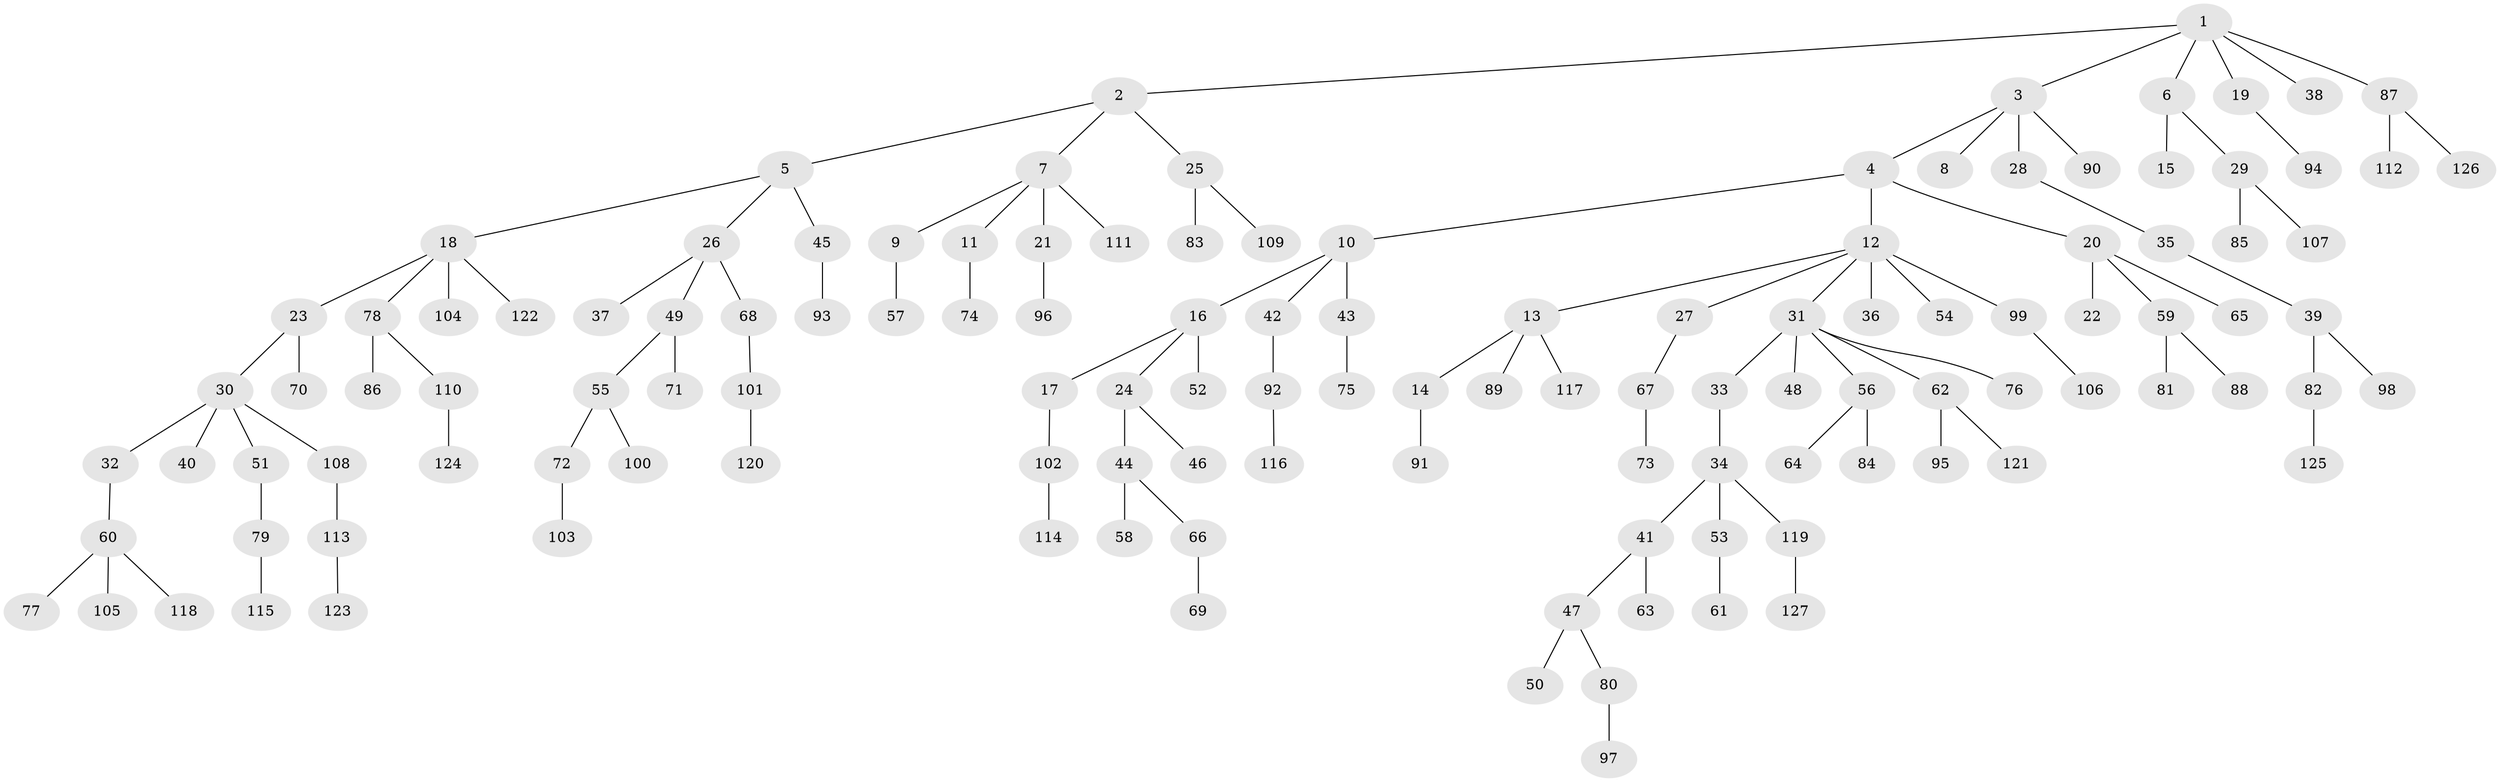 // coarse degree distribution, {4: 0.11235955056179775, 5: 0.033707865168539325, 3: 0.10112359550561797, 1: 0.4943820224719101, 2: 0.24719101123595505, 6: 0.011235955056179775}
// Generated by graph-tools (version 1.1) at 2025/37/03/04/25 23:37:29]
// undirected, 127 vertices, 126 edges
graph export_dot {
  node [color=gray90,style=filled];
  1;
  2;
  3;
  4;
  5;
  6;
  7;
  8;
  9;
  10;
  11;
  12;
  13;
  14;
  15;
  16;
  17;
  18;
  19;
  20;
  21;
  22;
  23;
  24;
  25;
  26;
  27;
  28;
  29;
  30;
  31;
  32;
  33;
  34;
  35;
  36;
  37;
  38;
  39;
  40;
  41;
  42;
  43;
  44;
  45;
  46;
  47;
  48;
  49;
  50;
  51;
  52;
  53;
  54;
  55;
  56;
  57;
  58;
  59;
  60;
  61;
  62;
  63;
  64;
  65;
  66;
  67;
  68;
  69;
  70;
  71;
  72;
  73;
  74;
  75;
  76;
  77;
  78;
  79;
  80;
  81;
  82;
  83;
  84;
  85;
  86;
  87;
  88;
  89;
  90;
  91;
  92;
  93;
  94;
  95;
  96;
  97;
  98;
  99;
  100;
  101;
  102;
  103;
  104;
  105;
  106;
  107;
  108;
  109;
  110;
  111;
  112;
  113;
  114;
  115;
  116;
  117;
  118;
  119;
  120;
  121;
  122;
  123;
  124;
  125;
  126;
  127;
  1 -- 2;
  1 -- 3;
  1 -- 6;
  1 -- 19;
  1 -- 38;
  1 -- 87;
  2 -- 5;
  2 -- 7;
  2 -- 25;
  3 -- 4;
  3 -- 8;
  3 -- 28;
  3 -- 90;
  4 -- 10;
  4 -- 12;
  4 -- 20;
  5 -- 18;
  5 -- 26;
  5 -- 45;
  6 -- 15;
  6 -- 29;
  7 -- 9;
  7 -- 11;
  7 -- 21;
  7 -- 111;
  9 -- 57;
  10 -- 16;
  10 -- 42;
  10 -- 43;
  11 -- 74;
  12 -- 13;
  12 -- 27;
  12 -- 31;
  12 -- 36;
  12 -- 54;
  12 -- 99;
  13 -- 14;
  13 -- 89;
  13 -- 117;
  14 -- 91;
  16 -- 17;
  16 -- 24;
  16 -- 52;
  17 -- 102;
  18 -- 23;
  18 -- 78;
  18 -- 104;
  18 -- 122;
  19 -- 94;
  20 -- 22;
  20 -- 59;
  20 -- 65;
  21 -- 96;
  23 -- 30;
  23 -- 70;
  24 -- 44;
  24 -- 46;
  25 -- 83;
  25 -- 109;
  26 -- 37;
  26 -- 49;
  26 -- 68;
  27 -- 67;
  28 -- 35;
  29 -- 85;
  29 -- 107;
  30 -- 32;
  30 -- 40;
  30 -- 51;
  30 -- 108;
  31 -- 33;
  31 -- 48;
  31 -- 56;
  31 -- 62;
  31 -- 76;
  32 -- 60;
  33 -- 34;
  34 -- 41;
  34 -- 53;
  34 -- 119;
  35 -- 39;
  39 -- 82;
  39 -- 98;
  41 -- 47;
  41 -- 63;
  42 -- 92;
  43 -- 75;
  44 -- 58;
  44 -- 66;
  45 -- 93;
  47 -- 50;
  47 -- 80;
  49 -- 55;
  49 -- 71;
  51 -- 79;
  53 -- 61;
  55 -- 72;
  55 -- 100;
  56 -- 64;
  56 -- 84;
  59 -- 81;
  59 -- 88;
  60 -- 77;
  60 -- 105;
  60 -- 118;
  62 -- 95;
  62 -- 121;
  66 -- 69;
  67 -- 73;
  68 -- 101;
  72 -- 103;
  78 -- 86;
  78 -- 110;
  79 -- 115;
  80 -- 97;
  82 -- 125;
  87 -- 112;
  87 -- 126;
  92 -- 116;
  99 -- 106;
  101 -- 120;
  102 -- 114;
  108 -- 113;
  110 -- 124;
  113 -- 123;
  119 -- 127;
}
